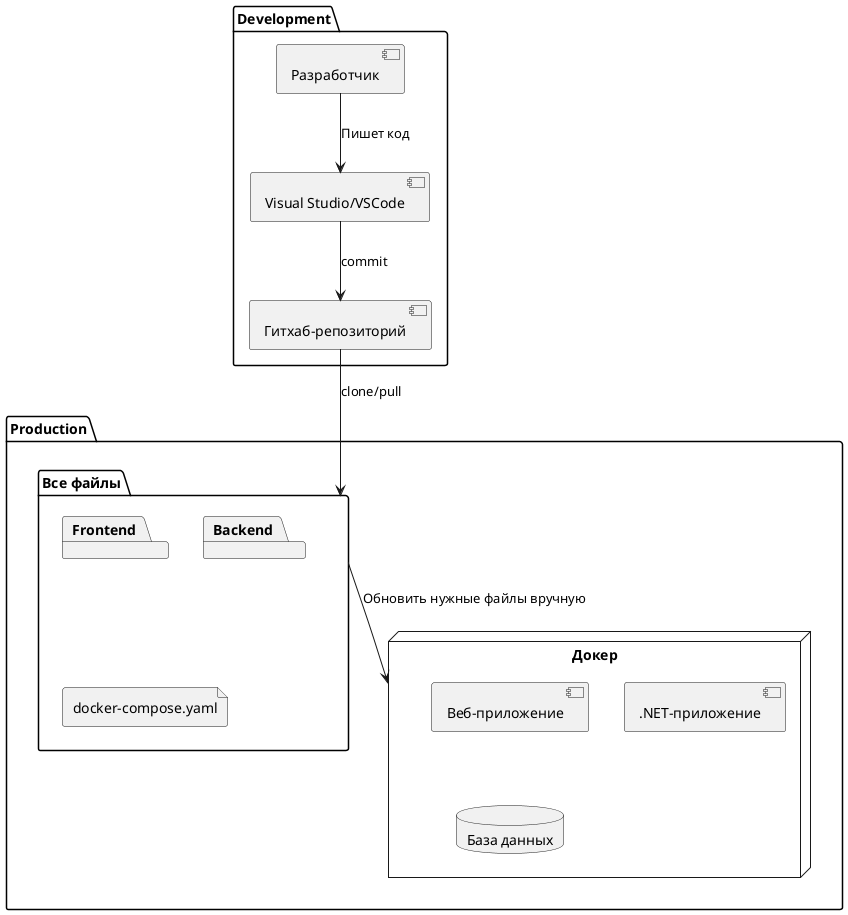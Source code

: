 @startuml

package Development {
    component "Разработчик" as developer
    component "Visual Studio/VSCode" as IDE
    component "Гитхаб-репозиторий" as github

    developer --> IDE : "Пишет код"
    IDE --> github : "commit"
}

package Production {
    folder "Все файлы" as files {
        package "Frontend"
        package "Backend"
        file "docker-compose.yaml"
    }

    node "Докер" as docker {
        component "Веб-приложение"
        component ".NET-приложение"
        database "База данных"
    }
}

github --> files : "clone/pull"
files --> docker : "Обновить нужные файлы вручную"

@enduml
